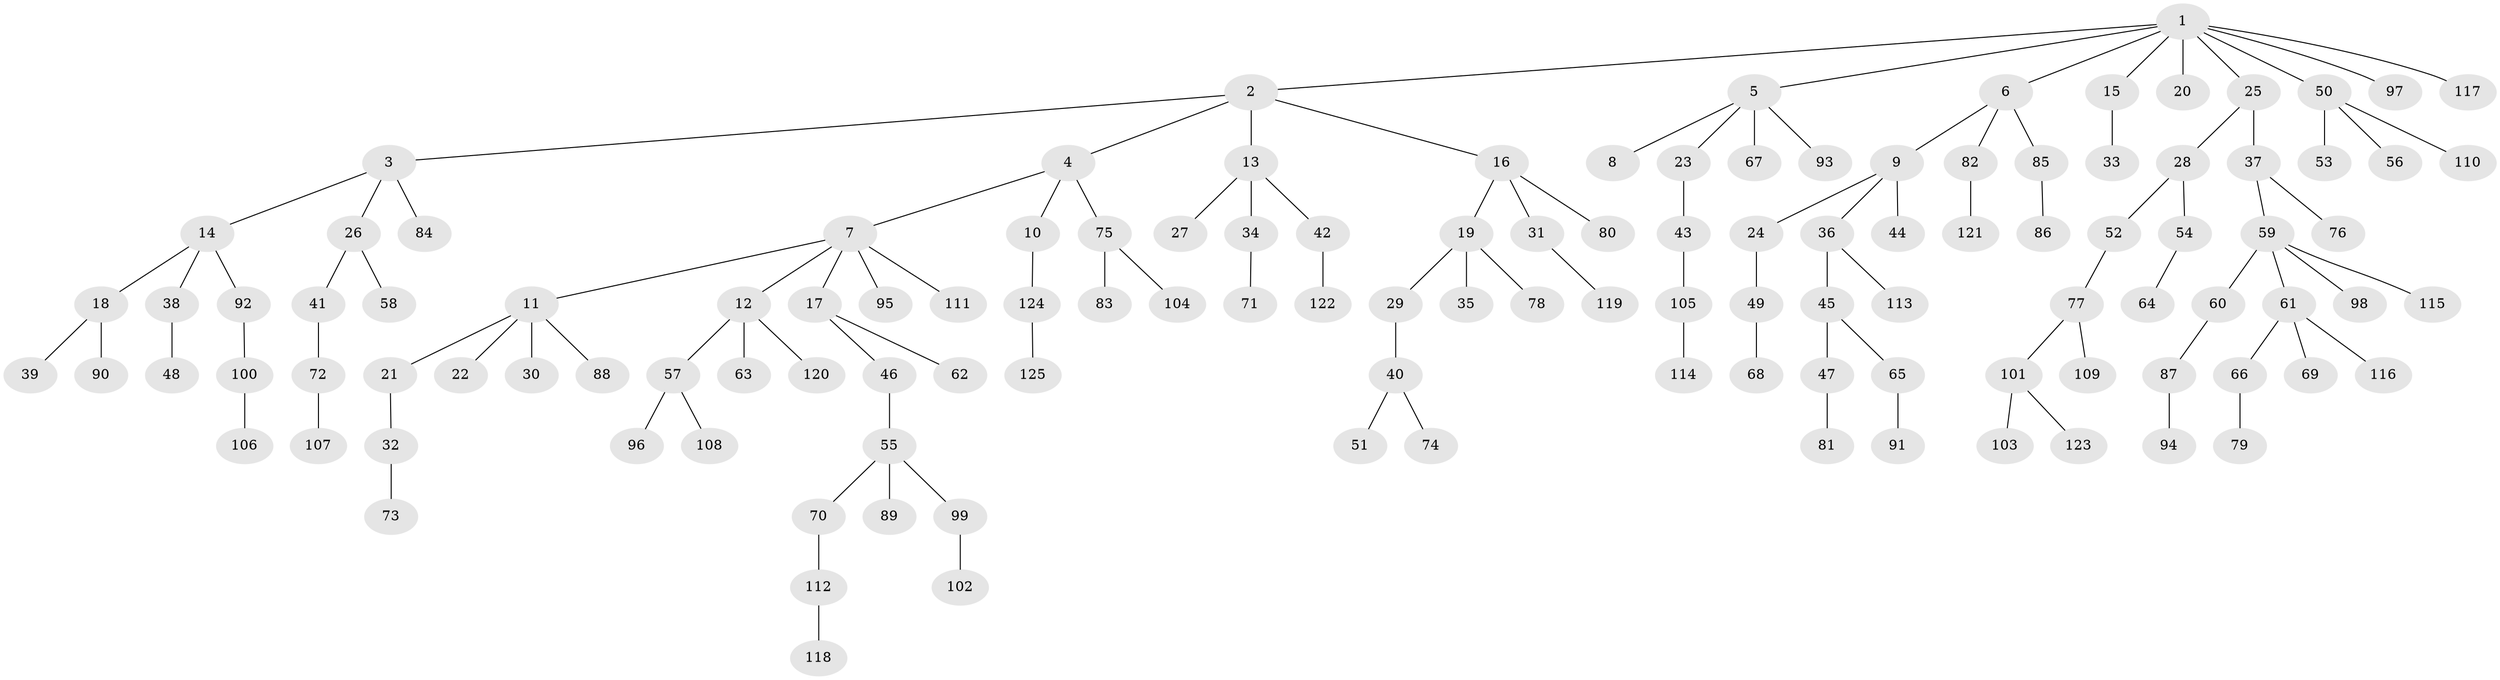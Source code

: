 // coarse degree distribution, {12: 0.016129032258064516, 4: 0.0967741935483871, 5: 0.016129032258064516, 6: 0.03225806451612903, 1: 0.6129032258064516, 2: 0.1774193548387097, 3: 0.04838709677419355}
// Generated by graph-tools (version 1.1) at 2025/19/03/04/25 18:19:03]
// undirected, 125 vertices, 124 edges
graph export_dot {
graph [start="1"]
  node [color=gray90,style=filled];
  1;
  2;
  3;
  4;
  5;
  6;
  7;
  8;
  9;
  10;
  11;
  12;
  13;
  14;
  15;
  16;
  17;
  18;
  19;
  20;
  21;
  22;
  23;
  24;
  25;
  26;
  27;
  28;
  29;
  30;
  31;
  32;
  33;
  34;
  35;
  36;
  37;
  38;
  39;
  40;
  41;
  42;
  43;
  44;
  45;
  46;
  47;
  48;
  49;
  50;
  51;
  52;
  53;
  54;
  55;
  56;
  57;
  58;
  59;
  60;
  61;
  62;
  63;
  64;
  65;
  66;
  67;
  68;
  69;
  70;
  71;
  72;
  73;
  74;
  75;
  76;
  77;
  78;
  79;
  80;
  81;
  82;
  83;
  84;
  85;
  86;
  87;
  88;
  89;
  90;
  91;
  92;
  93;
  94;
  95;
  96;
  97;
  98;
  99;
  100;
  101;
  102;
  103;
  104;
  105;
  106;
  107;
  108;
  109;
  110;
  111;
  112;
  113;
  114;
  115;
  116;
  117;
  118;
  119;
  120;
  121;
  122;
  123;
  124;
  125;
  1 -- 2;
  1 -- 5;
  1 -- 6;
  1 -- 15;
  1 -- 20;
  1 -- 25;
  1 -- 50;
  1 -- 97;
  1 -- 117;
  2 -- 3;
  2 -- 4;
  2 -- 13;
  2 -- 16;
  3 -- 14;
  3 -- 26;
  3 -- 84;
  4 -- 7;
  4 -- 10;
  4 -- 75;
  5 -- 8;
  5 -- 23;
  5 -- 67;
  5 -- 93;
  6 -- 9;
  6 -- 82;
  6 -- 85;
  7 -- 11;
  7 -- 12;
  7 -- 17;
  7 -- 95;
  7 -- 111;
  9 -- 24;
  9 -- 36;
  9 -- 44;
  10 -- 124;
  11 -- 21;
  11 -- 22;
  11 -- 30;
  11 -- 88;
  12 -- 57;
  12 -- 63;
  12 -- 120;
  13 -- 27;
  13 -- 34;
  13 -- 42;
  14 -- 18;
  14 -- 38;
  14 -- 92;
  15 -- 33;
  16 -- 19;
  16 -- 31;
  16 -- 80;
  17 -- 46;
  17 -- 62;
  18 -- 39;
  18 -- 90;
  19 -- 29;
  19 -- 35;
  19 -- 78;
  21 -- 32;
  23 -- 43;
  24 -- 49;
  25 -- 28;
  25 -- 37;
  26 -- 41;
  26 -- 58;
  28 -- 52;
  28 -- 54;
  29 -- 40;
  31 -- 119;
  32 -- 73;
  34 -- 71;
  36 -- 45;
  36 -- 113;
  37 -- 59;
  37 -- 76;
  38 -- 48;
  40 -- 51;
  40 -- 74;
  41 -- 72;
  42 -- 122;
  43 -- 105;
  45 -- 47;
  45 -- 65;
  46 -- 55;
  47 -- 81;
  49 -- 68;
  50 -- 53;
  50 -- 56;
  50 -- 110;
  52 -- 77;
  54 -- 64;
  55 -- 70;
  55 -- 89;
  55 -- 99;
  57 -- 96;
  57 -- 108;
  59 -- 60;
  59 -- 61;
  59 -- 98;
  59 -- 115;
  60 -- 87;
  61 -- 66;
  61 -- 69;
  61 -- 116;
  65 -- 91;
  66 -- 79;
  70 -- 112;
  72 -- 107;
  75 -- 83;
  75 -- 104;
  77 -- 101;
  77 -- 109;
  82 -- 121;
  85 -- 86;
  87 -- 94;
  92 -- 100;
  99 -- 102;
  100 -- 106;
  101 -- 103;
  101 -- 123;
  105 -- 114;
  112 -- 118;
  124 -- 125;
}

